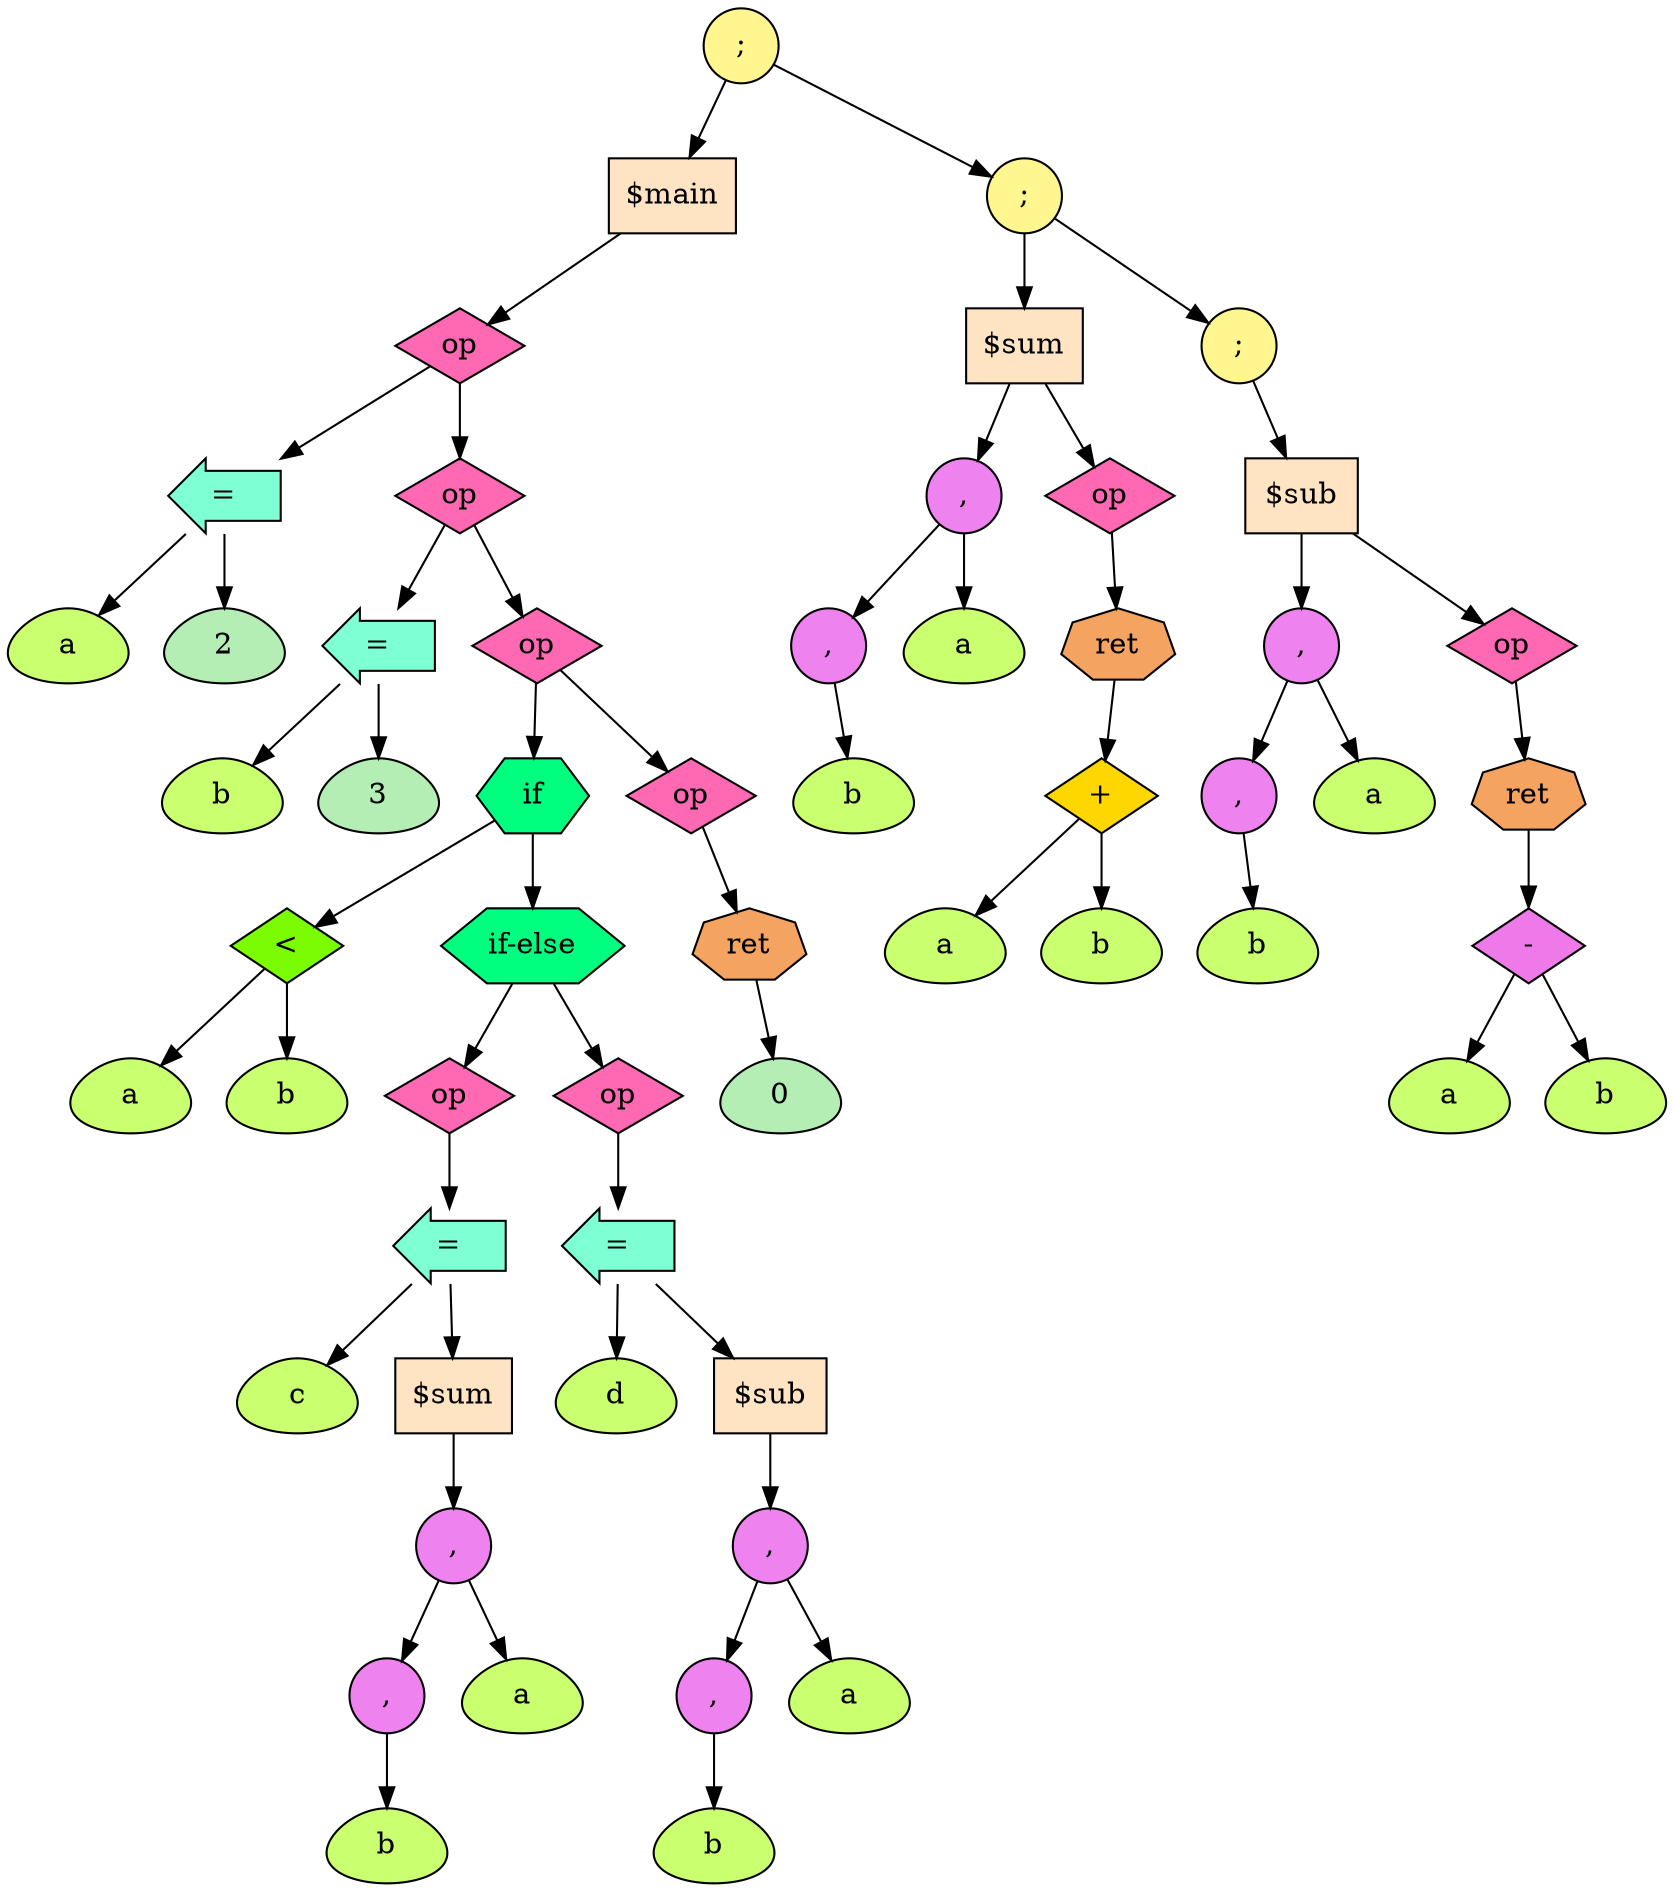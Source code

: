 digraph G {
fontsize = 50
94215492516816[label = ";", style = "filled", fillcolor = "khaki1", shape = "circle"]
94215492516944[label = "$main", style = "filled", fillcolor = "bisque", shape = "box"]
94215492516816 -> 94215492516944
94215492516944[label = "$main", style = "filled", fillcolor = "bisque", shape = "box"]
94215492517200[label = "op", style = "filled", fillcolor = "hotpink", shape = "diamond"]
94215492516944 -> 94215492517200
94215492517200[label = "op", style = "filled", fillcolor = "hotpink", shape = "diamond"]
94215492517328[label = "=", style = "filled", fillcolor = "aquamarine", shape = "larrow"]
94215492517200 -> 94215492517328
94215492517328[label = "=", style = "filled", fillcolor = "aquamarine", shape = "larrow"]
94215492517392[label = "a", style = "filled", fillcolor = "darkolivegreen1", shape = "egg"]
94215492517328 -> 94215492517392
94215492517392[label = "a", style = "filled", fillcolor = "darkolivegreen1", shape = "egg"]
94215492517328[label = "=", style = "filled", fillcolor = "aquamarine", shape = "larrow"]
94215492517648[label = "2", style = "filled", fillcolor = "darkseagreen2", shape = "egg"]
94215492517328 -> 94215492517648
94215492517648[label = "2", style = "filled", fillcolor = "darkseagreen2", shape = "egg"]
94215492517200[label = "op", style = "filled", fillcolor = "hotpink", shape = "diamond"]
94215492517776[label = "op", style = "filled", fillcolor = "hotpink", shape = "diamond"]
94215492517200 -> 94215492517776
94215492517776[label = "op", style = "filled", fillcolor = "hotpink", shape = "diamond"]
94215492517904[label = "=", style = "filled", fillcolor = "aquamarine", shape = "larrow"]
94215492517776 -> 94215492517904
94215492517904[label = "=", style = "filled", fillcolor = "aquamarine", shape = "larrow"]
94215492517968[label = "b", style = "filled", fillcolor = "darkolivegreen1", shape = "egg"]
94215492517904 -> 94215492517968
94215492517968[label = "b", style = "filled", fillcolor = "darkolivegreen1", shape = "egg"]
94215492517904[label = "=", style = "filled", fillcolor = "aquamarine", shape = "larrow"]
94215492518224[label = "3", style = "filled", fillcolor = "darkseagreen2", shape = "egg"]
94215492517904 -> 94215492518224
94215492518224[label = "3", style = "filled", fillcolor = "darkseagreen2", shape = "egg"]
94215492517776[label = "op", style = "filled", fillcolor = "hotpink", shape = "diamond"]
94215492518352[label = "op", style = "filled", fillcolor = "hotpink", shape = "diamond"]
94215492517776 -> 94215492518352
94215492518352[label = "op", style = "filled", fillcolor = "hotpink", shape = "diamond"]
94215492518480[label = "if", style = "filled", fillcolor = "springgreen", shape = "hexagon"]
94215492518352 -> 94215492518480
94215492518480[label = "if", style = "filled", fillcolor = "springgreen", shape = "hexagon"]
94215492518608[label = "<", style = "filled", fillcolor = "lawngreen", shape = "diamond"]
94215492518480 -> 94215492518608
94215492518608[label = "<", style = "filled", fillcolor = "lawngreen", shape = "diamond"]
94215492518928[label = "a", style = "filled", fillcolor = "darkolivegreen1", shape = "egg"]
94215492518608 -> 94215492518928
94215492518928[label = "a", style = "filled", fillcolor = "darkolivegreen1", shape = "egg"]
94215492518608[label = "<", style = "filled", fillcolor = "lawngreen", shape = "diamond"]
94215492519248[label = "b", style = "filled", fillcolor = "darkolivegreen1", shape = "egg"]
94215492518608 -> 94215492519248
94215492519248[label = "b", style = "filled", fillcolor = "darkolivegreen1", shape = "egg"]
94215492518480[label = "if", style = "filled", fillcolor = "springgreen", shape = "hexagon"]
94215492519312[label = "if-else", style = "filled", fillcolor = "springgreen", shape = "hexagon"]
94215492518480 -> 94215492519312
94215492519312[label = "if-else", style = "filled", fillcolor = "springgreen", shape = "hexagon"]
94215492519440[label = "op", style = "filled", fillcolor = "hotpink", shape = "diamond"]
94215492519312 -> 94215492519440
94215492519440[label = "op", style = "filled", fillcolor = "hotpink", shape = "diamond"]
94215492519568[label = "=", style = "filled", fillcolor = "aquamarine", shape = "larrow"]
94215492519440 -> 94215492519568
94215492519568[label = "=", style = "filled", fillcolor = "aquamarine", shape = "larrow"]
94215492519632[label = "c", style = "filled", fillcolor = "darkolivegreen1", shape = "egg"]
94215492519568 -> 94215492519632
94215492519632[label = "c", style = "filled", fillcolor = "darkolivegreen1", shape = "egg"]
94215492519568[label = "=", style = "filled", fillcolor = "aquamarine", shape = "larrow"]
94215492519696[label = "$sum", style = "filled", fillcolor = "bisque", shape = "box"]
94215492519568 -> 94215492519696
94215492519696[label = "$sum", style = "filled", fillcolor = "bisque", shape = "box"]
94215492519888[label = ",", style = "filled", fillcolor = "violet", shape = "circle"]
94215492519696 -> 94215492519888
94215492519888[label = ",", style = "filled", fillcolor = "violet", shape = "circle"]
94215492520208[label = ",", style = "filled", fillcolor = "violet", shape = "circle"]
94215492519888 -> 94215492520208
94215492520208[label = ",", style = "filled", fillcolor = "violet", shape = "circle"]
94215492520464[label = "b", style = "filled", fillcolor = "darkolivegreen1", shape = "egg"]
94215492520208 -> 94215492520464
94215492520464[label = "b", style = "filled", fillcolor = "darkolivegreen1", shape = "egg"]
94215492519888[label = ",", style = "filled", fillcolor = "violet", shape = "circle"]
94215492520144[label = "a", style = "filled", fillcolor = "darkolivegreen1", shape = "egg"]
94215492519888 -> 94215492520144
94215492520144[label = "a", style = "filled", fillcolor = "darkolivegreen1", shape = "egg"]
94215492519312[label = "if-else", style = "filled", fillcolor = "springgreen", shape = "hexagon"]
94215492520592[label = "op", style = "filled", fillcolor = "hotpink", shape = "diamond"]
94215492519312 -> 94215492520592
94215492520592[label = "op", style = "filled", fillcolor = "hotpink", shape = "diamond"]
94215492520720[label = "=", style = "filled", fillcolor = "aquamarine", shape = "larrow"]
94215492520592 -> 94215492520720
94215492520720[label = "=", style = "filled", fillcolor = "aquamarine", shape = "larrow"]
94215492520784[label = "d", style = "filled", fillcolor = "darkolivegreen1", shape = "egg"]
94215492520720 -> 94215492520784
94215492520784[label = "d", style = "filled", fillcolor = "darkolivegreen1", shape = "egg"]
94215492520720[label = "=", style = "filled", fillcolor = "aquamarine", shape = "larrow"]
94215492520848[label = "$sub", style = "filled", fillcolor = "bisque", shape = "box"]
94215492520720 -> 94215492520848
94215492520848[label = "$sub", style = "filled", fillcolor = "bisque", shape = "box"]
94215492527408[label = ",", style = "filled", fillcolor = "violet", shape = "circle"]
94215492520848 -> 94215492527408
94215492527408[label = ",", style = "filled", fillcolor = "violet", shape = "circle"]
94215492527728[label = ",", style = "filled", fillcolor = "violet", shape = "circle"]
94215492527408 -> 94215492527728
94215492527728[label = ",", style = "filled", fillcolor = "violet", shape = "circle"]
94215492527984[label = "b", style = "filled", fillcolor = "darkolivegreen1", shape = "egg"]
94215492527728 -> 94215492527984
94215492527984[label = "b", style = "filled", fillcolor = "darkolivegreen1", shape = "egg"]
94215492527408[label = ",", style = "filled", fillcolor = "violet", shape = "circle"]
94215492527664[label = "a", style = "filled", fillcolor = "darkolivegreen1", shape = "egg"]
94215492527408 -> 94215492527664
94215492527664[label = "a", style = "filled", fillcolor = "darkolivegreen1", shape = "egg"]
94215492518352[label = "op", style = "filled", fillcolor = "hotpink", shape = "diamond"]
94215492528112[label = "op", style = "filled", fillcolor = "hotpink", shape = "diamond"]
94215492518352 -> 94215492528112
94215492528112[label = "op", style = "filled", fillcolor = "hotpink", shape = "diamond"]
94215492528240[label = "ret", style = "filled", fillcolor = "sandybrown", shape = "septagon"]
94215492528112 -> 94215492528240
94215492528240[label = "ret", style = "filled", fillcolor = "sandybrown", shape = "septagon"]
94215492528496[label = "0", style = "filled", fillcolor = "darkseagreen2", shape = "egg"]
94215492528240 -> 94215492528496
94215492528496[label = "0", style = "filled", fillcolor = "darkseagreen2", shape = "egg"]
94215492516816[label = ";", style = "filled", fillcolor = "khaki1", shape = "circle"]
94215492528560[label = ";", style = "filled", fillcolor = "khaki1", shape = "circle"]
94215492516816 -> 94215492528560
94215492528560[label = ";", style = "filled", fillcolor = "khaki1", shape = "circle"]
94215492528688[label = "$sum", style = "filled", fillcolor = "bisque", shape = "box"]
94215492528560 -> 94215492528688
94215492528688[label = "$sum", style = "filled", fillcolor = "bisque", shape = "box"]
94215492528880[label = ",", style = "filled", fillcolor = "violet", shape = "circle"]
94215492528688 -> 94215492528880
94215492528880[label = ",", style = "filled", fillcolor = "violet", shape = "circle"]
94215492529072[label = ",", style = "filled", fillcolor = "violet", shape = "circle"]
94215492528880 -> 94215492529072
94215492529072[label = ",", style = "filled", fillcolor = "violet", shape = "circle"]
94215492529200[label = "b", style = "filled", fillcolor = "darkolivegreen1", shape = "egg"]
94215492529072 -> 94215492529200
94215492529200[label = "b", style = "filled", fillcolor = "darkolivegreen1", shape = "egg"]
94215492528880[label = ",", style = "filled", fillcolor = "violet", shape = "circle"]
94215492529008[label = "a", style = "filled", fillcolor = "darkolivegreen1", shape = "egg"]
94215492528880 -> 94215492529008
94215492529008[label = "a", style = "filled", fillcolor = "darkolivegreen1", shape = "egg"]
94215492528688[label = "$sum", style = "filled", fillcolor = "bisque", shape = "box"]
94215492529328[label = "op", style = "filled", fillcolor = "hotpink", shape = "diamond"]
94215492528688 -> 94215492529328
94215492529328[label = "op", style = "filled", fillcolor = "hotpink", shape = "diamond"]
94215492529456[label = "ret", style = "filled", fillcolor = "sandybrown", shape = "septagon"]
94215492529328 -> 94215492529456
94215492529456[label = "ret", style = "filled", fillcolor = "sandybrown", shape = "septagon"]
94215492529712[label = "+", style = "filled", fillcolor = "gold", shape = "diamond"]
94215492529456 -> 94215492529712
94215492529712[label = "+", style = "filled", fillcolor = "gold", shape = "diamond"]
94215492529904[label = "a", style = "filled", fillcolor = "darkolivegreen1", shape = "egg"]
94215492529712 -> 94215492529904
94215492529904[label = "a", style = "filled", fillcolor = "darkolivegreen1", shape = "egg"]
94215492529712[label = "+", style = "filled", fillcolor = "gold", shape = "diamond"]
94215492530096[label = "b", style = "filled", fillcolor = "darkolivegreen1", shape = "egg"]
94215492529712 -> 94215492530096
94215492530096[label = "b", style = "filled", fillcolor = "darkolivegreen1", shape = "egg"]
94215492528560[label = ";", style = "filled", fillcolor = "khaki1", shape = "circle"]
94215492530160[label = ";", style = "filled", fillcolor = "khaki1", shape = "circle"]
94215492528560 -> 94215492530160
94215492530160[label = ";", style = "filled", fillcolor = "khaki1", shape = "circle"]
94215492530288[label = "$sub", style = "filled", fillcolor = "bisque", shape = "box"]
94215492530160 -> 94215492530288
94215492530288[label = "$sub", style = "filled", fillcolor = "bisque", shape = "box"]
94215492530480[label = ",", style = "filled", fillcolor = "violet", shape = "circle"]
94215492530288 -> 94215492530480
94215492530480[label = ",", style = "filled", fillcolor = "violet", shape = "circle"]
94215492530672[label = ",", style = "filled", fillcolor = "violet", shape = "circle"]
94215492530480 -> 94215492530672
94215492530672[label = ",", style = "filled", fillcolor = "violet", shape = "circle"]
94215492530800[label = "b", style = "filled", fillcolor = "darkolivegreen1", shape = "egg"]
94215492530672 -> 94215492530800
94215492530800[label = "b", style = "filled", fillcolor = "darkolivegreen1", shape = "egg"]
94215492530480[label = ",", style = "filled", fillcolor = "violet", shape = "circle"]
94215492530608[label = "a", style = "filled", fillcolor = "darkolivegreen1", shape = "egg"]
94215492530480 -> 94215492530608
94215492530608[label = "a", style = "filled", fillcolor = "darkolivegreen1", shape = "egg"]
94215492530288[label = "$sub", style = "filled", fillcolor = "bisque", shape = "box"]
94215492530928[label = "op", style = "filled", fillcolor = "hotpink", shape = "diamond"]
94215492530288 -> 94215492530928
94215492530928[label = "op", style = "filled", fillcolor = "hotpink", shape = "diamond"]
94215492531056[label = "ret", style = "filled", fillcolor = "sandybrown", shape = "septagon"]
94215492530928 -> 94215492531056
94215492531056[label = "ret", style = "filled", fillcolor = "sandybrown", shape = "septagon"]
94215492531312[label = "-", style = "filled", fillcolor = "orchid2", shape = "diamond"]
94215492531056 -> 94215492531312
94215492531312[label = "-", style = "filled", fillcolor = "orchid2", shape = "diamond"]
94215492531504[label = "a", style = "filled", fillcolor = "darkolivegreen1", shape = "egg"]
94215492531312 -> 94215492531504
94215492531504[label = "a", style = "filled", fillcolor = "darkolivegreen1", shape = "egg"]
94215492531312[label = "-", style = "filled", fillcolor = "orchid2", shape = "diamond"]
94215492531696[label = "b", style = "filled", fillcolor = "darkolivegreen1", shape = "egg"]
94215492531312 -> 94215492531696
94215492531696[label = "b", style = "filled", fillcolor = "darkolivegreen1", shape = "egg"]
}